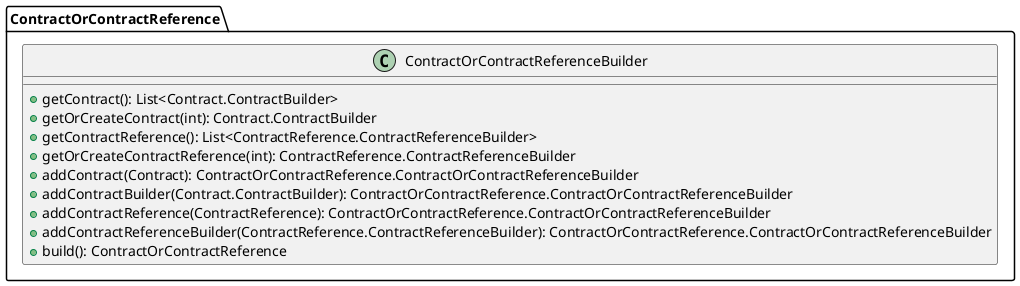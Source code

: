 @startuml

    class ContractOrContractReference.ContractOrContractReferenceBuilder [[ContractOrContractReference.ContractOrContractReferenceBuilder.html]] {
        +getContract(): List<Contract.ContractBuilder>
        +getOrCreateContract(int): Contract.ContractBuilder
        +getContractReference(): List<ContractReference.ContractReferenceBuilder>
        +getOrCreateContractReference(int): ContractReference.ContractReferenceBuilder
        +addContract(Contract): ContractOrContractReference.ContractOrContractReferenceBuilder
        +addContractBuilder(Contract.ContractBuilder): ContractOrContractReference.ContractOrContractReferenceBuilder
        +addContractReference(ContractReference): ContractOrContractReference.ContractOrContractReferenceBuilder
        +addContractReferenceBuilder(ContractReference.ContractReferenceBuilder): ContractOrContractReference.ContractOrContractReferenceBuilder
        +build(): ContractOrContractReference
    }

@enduml
